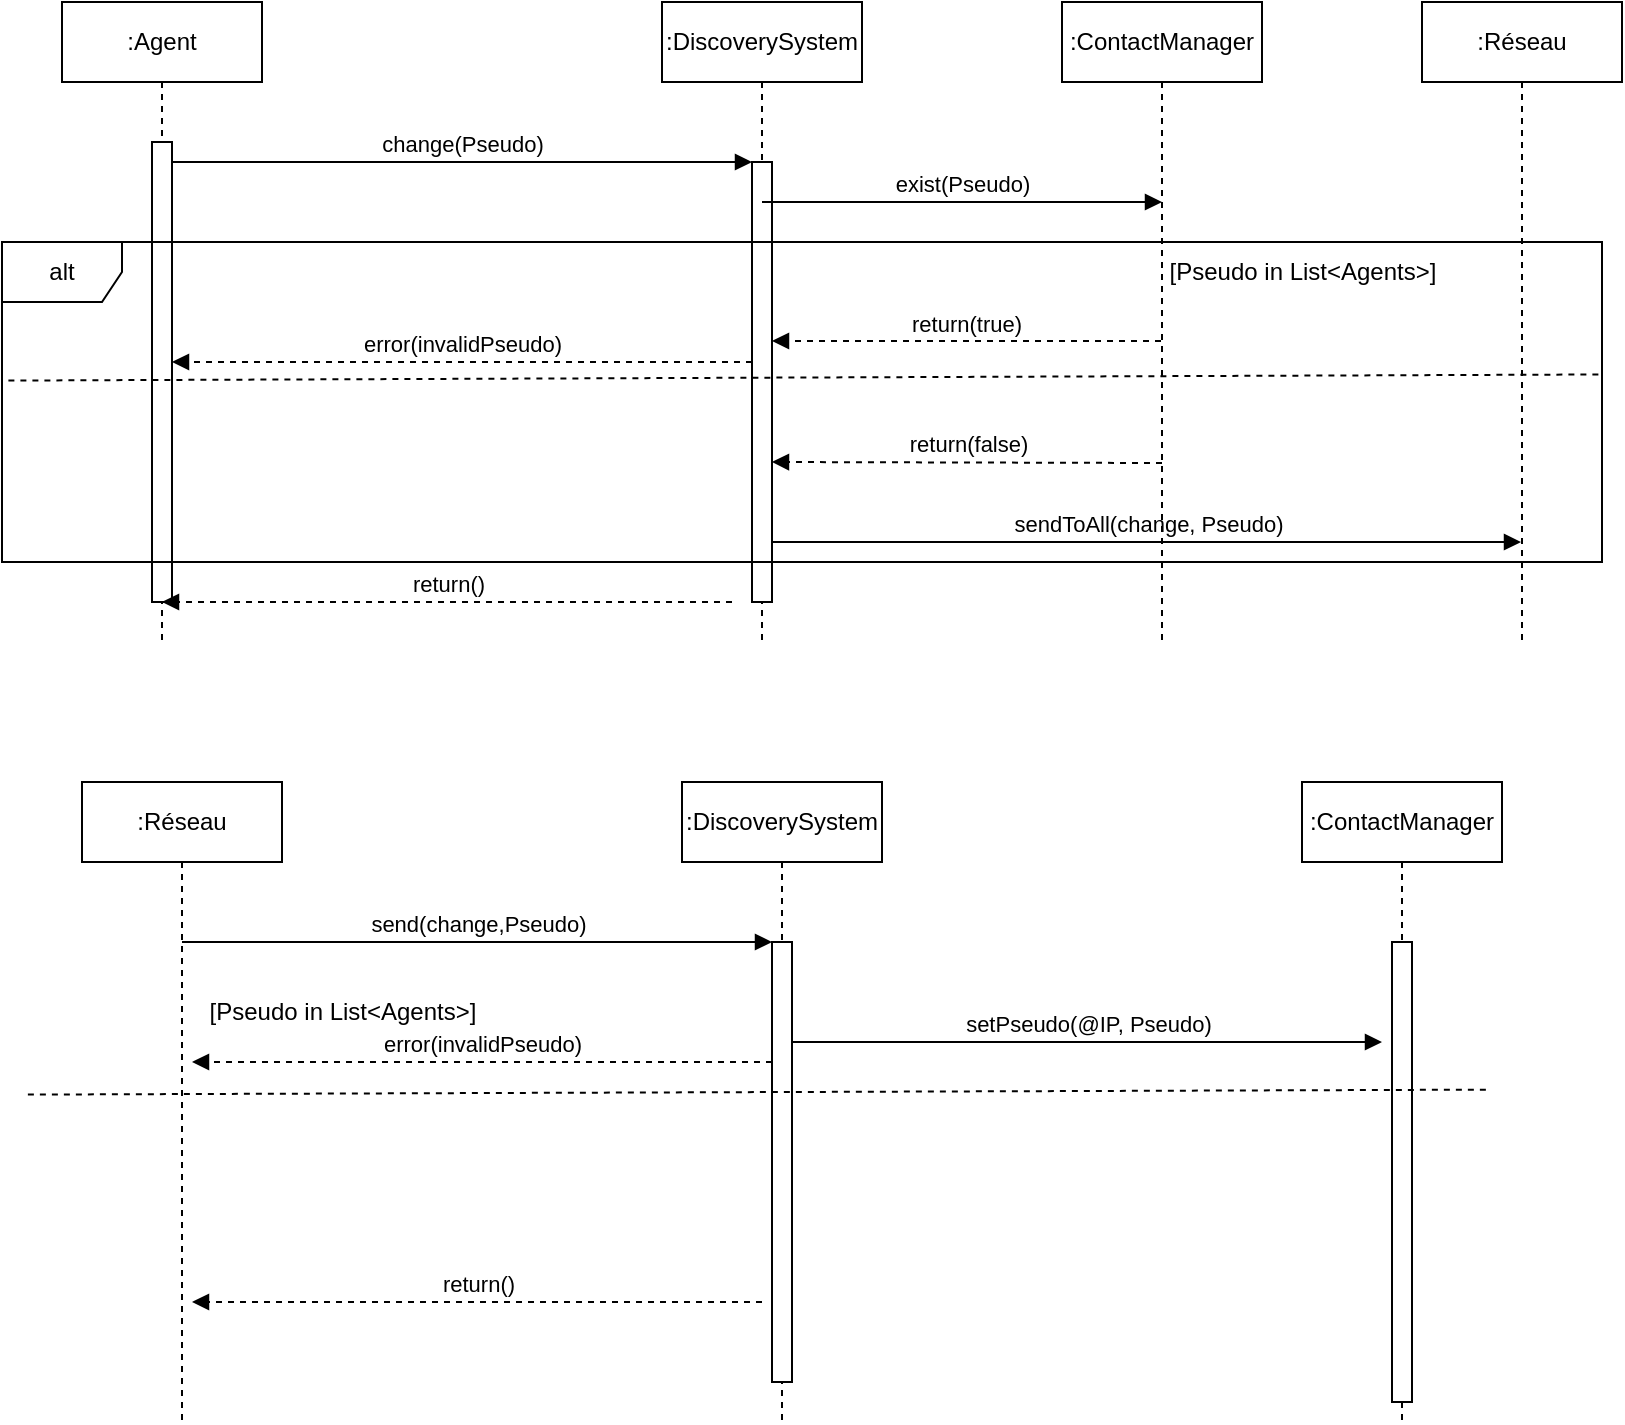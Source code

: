 <mxfile version="22.0.8" type="github">
  <diagram name="Page-1" id="2YBvvXClWsGukQMizWep">
    <mxGraphModel dx="1434" dy="737" grid="1" gridSize="10" guides="1" tooltips="1" connect="1" arrows="1" fold="1" page="1" pageScale="1" pageWidth="850" pageHeight="1100" math="0" shadow="0">
      <root>
        <mxCell id="0" />
        <mxCell id="1" parent="0" />
        <mxCell id="cc4XYzGoG_5n-Fmv61_O-27" value="" style="html=1;points=[];perimeter=orthogonalPerimeter;outlineConnect=0;targetShapes=umlLifeline;portConstraint=eastwest;newEdgeStyle={&quot;edgeStyle&quot;:&quot;elbowEdgeStyle&quot;,&quot;elbow&quot;:&quot;vertical&quot;,&quot;curved&quot;:0,&quot;rounded&quot;:0};" parent="1" vertex="1">
          <mxGeometry x="385" y="180" width="10" height="60" as="geometry" />
        </mxCell>
        <mxCell id="aM9ryv3xv72pqoxQDRHE-1" value=":Agent" style="shape=umlLifeline;perimeter=lifelinePerimeter;whiteSpace=wrap;html=1;container=0;dropTarget=0;collapsible=0;recursiveResize=0;outlineConnect=0;portConstraint=eastwest;newEdgeStyle={&quot;edgeStyle&quot;:&quot;elbowEdgeStyle&quot;,&quot;elbow&quot;:&quot;vertical&quot;,&quot;curved&quot;:0,&quot;rounded&quot;:0};" parent="1" vertex="1">
          <mxGeometry x="40" y="40" width="100" height="320" as="geometry" />
        </mxCell>
        <mxCell id="aM9ryv3xv72pqoxQDRHE-2" value="" style="html=1;points=[];perimeter=orthogonalPerimeter;outlineConnect=0;targetShapes=umlLifeline;portConstraint=eastwest;newEdgeStyle={&quot;edgeStyle&quot;:&quot;elbowEdgeStyle&quot;,&quot;elbow&quot;:&quot;vertical&quot;,&quot;curved&quot;:0,&quot;rounded&quot;:0};" parent="aM9ryv3xv72pqoxQDRHE-1" vertex="1">
          <mxGeometry x="45" y="70" width="10" height="230" as="geometry" />
        </mxCell>
        <mxCell id="aM9ryv3xv72pqoxQDRHE-5" value=":DiscoverySystem" style="shape=umlLifeline;perimeter=lifelinePerimeter;whiteSpace=wrap;html=1;container=0;dropTarget=0;collapsible=0;recursiveResize=0;outlineConnect=0;portConstraint=eastwest;newEdgeStyle={&quot;edgeStyle&quot;:&quot;elbowEdgeStyle&quot;,&quot;elbow&quot;:&quot;vertical&quot;,&quot;curved&quot;:0,&quot;rounded&quot;:0};" parent="1" vertex="1">
          <mxGeometry x="340" y="40" width="100" height="320" as="geometry" />
        </mxCell>
        <mxCell id="aM9ryv3xv72pqoxQDRHE-6" value="" style="html=1;points=[];perimeter=orthogonalPerimeter;outlineConnect=0;targetShapes=umlLifeline;portConstraint=eastwest;newEdgeStyle={&quot;edgeStyle&quot;:&quot;elbowEdgeStyle&quot;,&quot;elbow&quot;:&quot;vertical&quot;,&quot;curved&quot;:0,&quot;rounded&quot;:0};" parent="aM9ryv3xv72pqoxQDRHE-5" vertex="1">
          <mxGeometry x="45" y="80" width="10" height="220" as="geometry" />
        </mxCell>
        <mxCell id="aM9ryv3xv72pqoxQDRHE-7" value="change(Pseudo)" style="html=1;verticalAlign=bottom;endArrow=block;edgeStyle=elbowEdgeStyle;elbow=vertical;curved=0;rounded=0;" parent="1" source="aM9ryv3xv72pqoxQDRHE-2" target="aM9ryv3xv72pqoxQDRHE-6" edge="1">
          <mxGeometry relative="1" as="geometry">
            <mxPoint x="195" y="130" as="sourcePoint" />
            <Array as="points">
              <mxPoint x="180" y="120" />
            </Array>
          </mxGeometry>
        </mxCell>
        <mxCell id="cc4XYzGoG_5n-Fmv61_O-1" value=":Réseau" style="shape=umlLifeline;perimeter=lifelinePerimeter;whiteSpace=wrap;html=1;container=0;dropTarget=0;collapsible=0;recursiveResize=0;outlineConnect=0;portConstraint=eastwest;newEdgeStyle={&quot;edgeStyle&quot;:&quot;elbowEdgeStyle&quot;,&quot;elbow&quot;:&quot;vertical&quot;,&quot;curved&quot;:0,&quot;rounded&quot;:0};" parent="1" vertex="1">
          <mxGeometry x="720" y="40" width="100" height="320" as="geometry" />
        </mxCell>
        <mxCell id="cc4XYzGoG_5n-Fmv61_O-3" value="sendToAll(change, Pseudo)" style="html=1;verticalAlign=bottom;endArrow=block;edgeStyle=elbowEdgeStyle;elbow=vertical;curved=0;rounded=0;" parent="1" edge="1">
          <mxGeometry relative="1" as="geometry">
            <mxPoint x="395" y="310" as="sourcePoint" />
            <Array as="points">
              <mxPoint x="485" y="310" />
            </Array>
            <mxPoint x="769.5" y="310" as="targetPoint" />
          </mxGeometry>
        </mxCell>
        <mxCell id="cc4XYzGoG_5n-Fmv61_O-39" value="return()" style="html=1;verticalAlign=bottom;endArrow=block;edgeStyle=elbowEdgeStyle;elbow=vertical;curved=0;rounded=0;dashed=1;" parent="1" edge="1">
          <mxGeometry relative="1" as="geometry">
            <mxPoint x="375" y="340" as="sourcePoint" />
            <Array as="points">
              <mxPoint x="240.5" y="340" />
            </Array>
            <mxPoint x="90" y="340" as="targetPoint" />
          </mxGeometry>
        </mxCell>
        <mxCell id="cc4XYzGoG_5n-Fmv61_O-40" value="error(invalidPseudo)" style="html=1;verticalAlign=bottom;endArrow=block;edgeStyle=elbowEdgeStyle;elbow=vertical;curved=0;rounded=0;dashed=1;" parent="1" edge="1">
          <mxGeometry relative="1" as="geometry">
            <mxPoint x="385" y="220" as="sourcePoint" />
            <Array as="points">
              <mxPoint x="240" y="220" />
            </Array>
            <mxPoint x="95" y="220" as="targetPoint" />
          </mxGeometry>
        </mxCell>
        <mxCell id="cc4XYzGoG_5n-Fmv61_O-9" value="alt" style="shape=umlFrame;whiteSpace=wrap;html=1;pointerEvents=0;" parent="1" vertex="1">
          <mxGeometry x="10" y="160" width="800" height="160" as="geometry" />
        </mxCell>
        <mxCell id="cc4XYzGoG_5n-Fmv61_O-22" value="" style="endArrow=none;html=1;rounded=0;exitX=0.004;exitY=0.433;exitDx=0;exitDy=0;exitPerimeter=0;entryX=0.998;entryY=0.414;entryDx=0;entryDy=0;entryPerimeter=0;dashed=1;strokeWidth=1;" parent="1" source="cc4XYzGoG_5n-Fmv61_O-9" target="cc4XYzGoG_5n-Fmv61_O-9" edge="1">
          <mxGeometry width="50" height="50" relative="1" as="geometry">
            <mxPoint x="196.552" y="525" as="sourcePoint" />
            <mxPoint x="262.069" y="475" as="targetPoint" />
          </mxGeometry>
        </mxCell>
        <mxCell id="e0DODWWpl7K0-P-gAAIu-1" value="[Pseudo in List&amp;lt;Agents&amp;gt;]" style="text;html=1;align=center;verticalAlign=middle;resizable=0;points=[];autosize=1;strokeColor=none;fillColor=none;" vertex="1" parent="1">
          <mxGeometry x="580" y="160" width="160" height="30" as="geometry" />
        </mxCell>
        <mxCell id="e0DODWWpl7K0-P-gAAIu-2" value="" style="html=1;points=[];perimeter=orthogonalPerimeter;outlineConnect=0;targetShapes=umlLifeline;portConstraint=eastwest;newEdgeStyle={&quot;edgeStyle&quot;:&quot;elbowEdgeStyle&quot;,&quot;elbow&quot;:&quot;vertical&quot;,&quot;curved&quot;:0,&quot;rounded&quot;:0};" vertex="1" parent="1">
          <mxGeometry x="395" y="570" width="10" height="60" as="geometry" />
        </mxCell>
        <mxCell id="e0DODWWpl7K0-P-gAAIu-3" value=":Réseau" style="shape=umlLifeline;perimeter=lifelinePerimeter;whiteSpace=wrap;html=1;container=0;dropTarget=0;collapsible=0;recursiveResize=0;outlineConnect=0;portConstraint=eastwest;newEdgeStyle={&quot;edgeStyle&quot;:&quot;elbowEdgeStyle&quot;,&quot;elbow&quot;:&quot;vertical&quot;,&quot;curved&quot;:0,&quot;rounded&quot;:0};" vertex="1" parent="1">
          <mxGeometry x="50" y="430" width="100" height="320" as="geometry" />
        </mxCell>
        <mxCell id="e0DODWWpl7K0-P-gAAIu-5" value=":DiscoverySystem" style="shape=umlLifeline;perimeter=lifelinePerimeter;whiteSpace=wrap;html=1;container=0;dropTarget=0;collapsible=0;recursiveResize=0;outlineConnect=0;portConstraint=eastwest;newEdgeStyle={&quot;edgeStyle&quot;:&quot;elbowEdgeStyle&quot;,&quot;elbow&quot;:&quot;vertical&quot;,&quot;curved&quot;:0,&quot;rounded&quot;:0};" vertex="1" parent="1">
          <mxGeometry x="350" y="430" width="100" height="320" as="geometry" />
        </mxCell>
        <mxCell id="e0DODWWpl7K0-P-gAAIu-6" value="" style="html=1;points=[];perimeter=orthogonalPerimeter;outlineConnect=0;targetShapes=umlLifeline;portConstraint=eastwest;newEdgeStyle={&quot;edgeStyle&quot;:&quot;elbowEdgeStyle&quot;,&quot;elbow&quot;:&quot;vertical&quot;,&quot;curved&quot;:0,&quot;rounded&quot;:0};" vertex="1" parent="e0DODWWpl7K0-P-gAAIu-5">
          <mxGeometry x="45" y="80" width="10" height="220" as="geometry" />
        </mxCell>
        <mxCell id="e0DODWWpl7K0-P-gAAIu-7" value="send(change,Pseudo)" style="html=1;verticalAlign=bottom;endArrow=block;edgeStyle=elbowEdgeStyle;elbow=vertical;curved=0;rounded=0;" edge="1" parent="1" source="e0DODWWpl7K0-P-gAAIu-3" target="e0DODWWpl7K0-P-gAAIu-6">
          <mxGeometry relative="1" as="geometry">
            <mxPoint x="205" y="520" as="sourcePoint" />
            <Array as="points">
              <mxPoint x="190" y="510" />
            </Array>
          </mxGeometry>
        </mxCell>
        <mxCell id="e0DODWWpl7K0-P-gAAIu-8" value=":ContactManager" style="shape=umlLifeline;perimeter=lifelinePerimeter;whiteSpace=wrap;html=1;container=0;dropTarget=0;collapsible=0;recursiveResize=0;outlineConnect=0;portConstraint=eastwest;newEdgeStyle={&quot;edgeStyle&quot;:&quot;elbowEdgeStyle&quot;,&quot;elbow&quot;:&quot;vertical&quot;,&quot;curved&quot;:0,&quot;rounded&quot;:0};" vertex="1" parent="1">
          <mxGeometry x="660" y="430" width="100" height="320" as="geometry" />
        </mxCell>
        <mxCell id="e0DODWWpl7K0-P-gAAIu-4" value="" style="html=1;points=[];perimeter=orthogonalPerimeter;outlineConnect=0;targetShapes=umlLifeline;portConstraint=eastwest;newEdgeStyle={&quot;edgeStyle&quot;:&quot;elbowEdgeStyle&quot;,&quot;elbow&quot;:&quot;vertical&quot;,&quot;curved&quot;:0,&quot;rounded&quot;:0};" vertex="1" parent="e0DODWWpl7K0-P-gAAIu-8">
          <mxGeometry x="45" y="80" width="10" height="230" as="geometry" />
        </mxCell>
        <mxCell id="e0DODWWpl7K0-P-gAAIu-9" value="setPseudo(@IP, Pseudo)" style="html=1;verticalAlign=bottom;endArrow=block;edgeStyle=elbowEdgeStyle;elbow=vertical;curved=0;rounded=0;" edge="1" parent="1">
          <mxGeometry relative="1" as="geometry">
            <mxPoint x="405" y="560" as="sourcePoint" />
            <Array as="points">
              <mxPoint x="495" y="560" />
            </Array>
            <mxPoint x="700" y="560" as="targetPoint" />
          </mxGeometry>
        </mxCell>
        <mxCell id="e0DODWWpl7K0-P-gAAIu-10" value="return()" style="html=1;verticalAlign=bottom;endArrow=block;edgeStyle=elbowEdgeStyle;elbow=vertical;curved=0;rounded=0;dashed=1;" edge="1" parent="1">
          <mxGeometry relative="1" as="geometry">
            <mxPoint x="390" y="690" as="sourcePoint" />
            <Array as="points">
              <mxPoint x="255.5" y="690" />
            </Array>
            <mxPoint x="105" y="690" as="targetPoint" />
          </mxGeometry>
        </mxCell>
        <mxCell id="e0DODWWpl7K0-P-gAAIu-11" value="error(invalidPseudo)" style="html=1;verticalAlign=bottom;endArrow=block;edgeStyle=elbowEdgeStyle;elbow=vertical;curved=0;rounded=0;dashed=1;" edge="1" parent="1">
          <mxGeometry relative="1" as="geometry">
            <mxPoint x="395" y="570" as="sourcePoint" />
            <Array as="points">
              <mxPoint x="250" y="570" />
            </Array>
            <mxPoint x="105" y="570" as="targetPoint" />
          </mxGeometry>
        </mxCell>
        <mxCell id="e0DODWWpl7K0-P-gAAIu-13" value="" style="endArrow=none;html=1;rounded=0;exitX=0.004;exitY=0.433;exitDx=0;exitDy=0;exitPerimeter=0;entryX=0.998;entryY=0.414;entryDx=0;entryDy=0;entryPerimeter=0;dashed=1;strokeWidth=1;" edge="1" parent="1">
          <mxGeometry width="50" height="50" relative="1" as="geometry">
            <mxPoint x="22.939" y="586.29" as="sourcePoint" />
            <mxPoint x="752.329" y="583.82" as="targetPoint" />
          </mxGeometry>
        </mxCell>
        <mxCell id="e0DODWWpl7K0-P-gAAIu-14" value="[Pseudo in List&amp;lt;Agents&amp;gt;]" style="text;html=1;align=center;verticalAlign=middle;resizable=0;points=[];autosize=1;strokeColor=none;fillColor=none;" vertex="1" parent="1">
          <mxGeometry x="100" y="530" width="160" height="30" as="geometry" />
        </mxCell>
        <mxCell id="e0DODWWpl7K0-P-gAAIu-18" value=":ContactManager" style="shape=umlLifeline;perimeter=lifelinePerimeter;whiteSpace=wrap;html=1;container=0;dropTarget=0;collapsible=0;recursiveResize=0;outlineConnect=0;portConstraint=eastwest;newEdgeStyle={&quot;edgeStyle&quot;:&quot;elbowEdgeStyle&quot;,&quot;elbow&quot;:&quot;vertical&quot;,&quot;curved&quot;:0,&quot;rounded&quot;:0};" vertex="1" parent="1">
          <mxGeometry x="540" y="40" width="100" height="320" as="geometry" />
        </mxCell>
        <mxCell id="e0DODWWpl7K0-P-gAAIu-19" value="exist(Pseudo)" style="html=1;verticalAlign=bottom;endArrow=block;edgeStyle=elbowEdgeStyle;elbow=vertical;curved=0;rounded=0;" edge="1" parent="1">
          <mxGeometry relative="1" as="geometry">
            <mxPoint x="390" y="140" as="sourcePoint" />
            <Array as="points">
              <mxPoint x="415" y="140" />
            </Array>
            <mxPoint x="590" y="140" as="targetPoint" />
          </mxGeometry>
        </mxCell>
        <mxCell id="e0DODWWpl7K0-P-gAAIu-20" value="return(true)" style="html=1;verticalAlign=bottom;endArrow=block;edgeStyle=elbowEdgeStyle;elbow=vertical;curved=0;rounded=0;dashed=1;" edge="1" parent="1" source="e0DODWWpl7K0-P-gAAIu-18" target="aM9ryv3xv72pqoxQDRHE-6">
          <mxGeometry relative="1" as="geometry">
            <mxPoint x="630" y="209.5" as="sourcePoint" />
            <Array as="points">
              <mxPoint x="485" y="209.5" />
            </Array>
            <mxPoint x="340" y="209.5" as="targetPoint" />
          </mxGeometry>
        </mxCell>
        <mxCell id="e0DODWWpl7K0-P-gAAIu-21" value="return(false)" style="html=1;verticalAlign=bottom;endArrow=block;edgeStyle=elbowEdgeStyle;elbow=vertical;curved=0;rounded=0;dashed=1;" edge="1" parent="1">
          <mxGeometry relative="1" as="geometry">
            <mxPoint x="590" y="270.5" as="sourcePoint" />
            <Array as="points">
              <mxPoint x="485" y="270" />
            </Array>
            <mxPoint x="395" y="270.5" as="targetPoint" />
          </mxGeometry>
        </mxCell>
      </root>
    </mxGraphModel>
  </diagram>
</mxfile>
